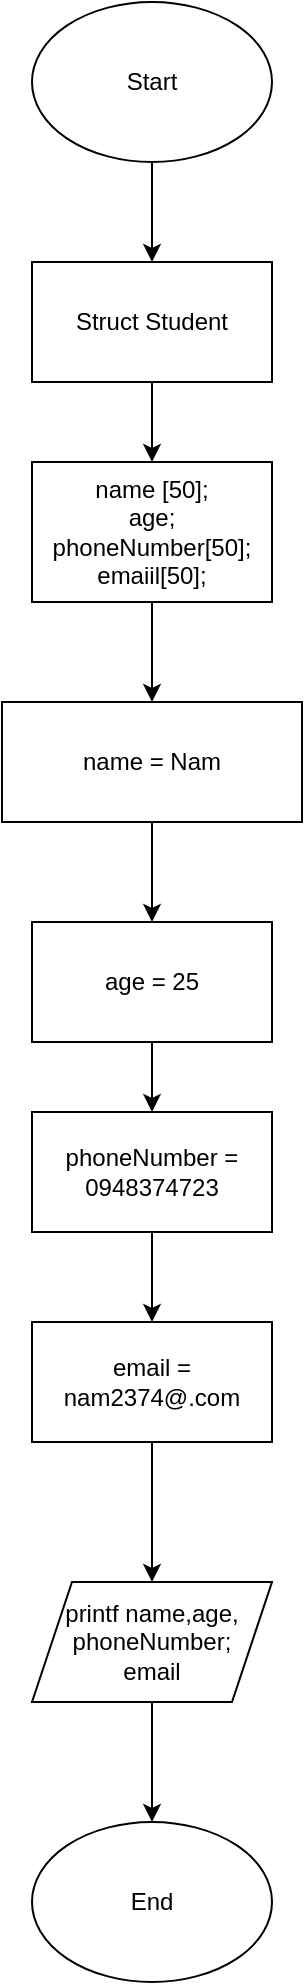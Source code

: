 <mxfile version="22.1.5" type="device">
  <diagram name="Trang-1" id="XM6l1s70aCX7veN3Cljx">
    <mxGraphModel dx="1006" dy="559" grid="1" gridSize="10" guides="1" tooltips="1" connect="1" arrows="1" fold="1" page="1" pageScale="1" pageWidth="827" pageHeight="1169" math="0" shadow="0">
      <root>
        <mxCell id="0" />
        <mxCell id="1" parent="0" />
        <mxCell id="4C2emofRbXxbaKHVTyBQ-3" value="" style="edgeStyle=orthogonalEdgeStyle;rounded=0;orthogonalLoop=1;jettySize=auto;html=1;" edge="1" parent="1" source="4C2emofRbXxbaKHVTyBQ-1" target="4C2emofRbXxbaKHVTyBQ-2">
          <mxGeometry relative="1" as="geometry" />
        </mxCell>
        <mxCell id="4C2emofRbXxbaKHVTyBQ-1" value="&lt;font style=&quot;vertical-align: inherit;&quot;&gt;&lt;font style=&quot;vertical-align: inherit;&quot;&gt;Start&lt;/font&gt;&lt;/font&gt;" style="ellipse;whiteSpace=wrap;html=1;" vertex="1" parent="1">
          <mxGeometry x="260" y="30" width="120" height="80" as="geometry" />
        </mxCell>
        <mxCell id="4C2emofRbXxbaKHVTyBQ-30" value="" style="edgeStyle=orthogonalEdgeStyle;rounded=0;orthogonalLoop=1;jettySize=auto;html=1;" edge="1" parent="1" source="4C2emofRbXxbaKHVTyBQ-2" target="4C2emofRbXxbaKHVTyBQ-29">
          <mxGeometry relative="1" as="geometry" />
        </mxCell>
        <mxCell id="4C2emofRbXxbaKHVTyBQ-2" value="&lt;font style=&quot;vertical-align: inherit;&quot;&gt;&lt;font style=&quot;vertical-align: inherit;&quot;&gt;Struct Student&lt;/font&gt;&lt;/font&gt;" style="whiteSpace=wrap;html=1;" vertex="1" parent="1">
          <mxGeometry x="260" y="160" width="120" height="60" as="geometry" />
        </mxCell>
        <mxCell id="4C2emofRbXxbaKHVTyBQ-35" value="" style="edgeStyle=orthogonalEdgeStyle;rounded=0;orthogonalLoop=1;jettySize=auto;html=1;" edge="1" parent="1" source="4C2emofRbXxbaKHVTyBQ-29" target="4C2emofRbXxbaKHVTyBQ-34">
          <mxGeometry relative="1" as="geometry" />
        </mxCell>
        <mxCell id="4C2emofRbXxbaKHVTyBQ-29" value="name [50];&lt;br&gt;age;&lt;br&gt;phoneNumber[50];&lt;br&gt;emaiil[50];&lt;br&gt;" style="whiteSpace=wrap;html=1;" vertex="1" parent="1">
          <mxGeometry x="260" y="260" width="120" height="70" as="geometry" />
        </mxCell>
        <mxCell id="4C2emofRbXxbaKHVTyBQ-37" value="" style="edgeStyle=orthogonalEdgeStyle;rounded=0;orthogonalLoop=1;jettySize=auto;html=1;" edge="1" parent="1" source="4C2emofRbXxbaKHVTyBQ-34" target="4C2emofRbXxbaKHVTyBQ-36">
          <mxGeometry relative="1" as="geometry" />
        </mxCell>
        <mxCell id="4C2emofRbXxbaKHVTyBQ-34" value="name = Nam" style="whiteSpace=wrap;html=1;" vertex="1" parent="1">
          <mxGeometry x="245" y="380" width="150" height="60" as="geometry" />
        </mxCell>
        <mxCell id="4C2emofRbXxbaKHVTyBQ-39" value="" style="edgeStyle=orthogonalEdgeStyle;rounded=0;orthogonalLoop=1;jettySize=auto;html=1;" edge="1" parent="1" source="4C2emofRbXxbaKHVTyBQ-36" target="4C2emofRbXxbaKHVTyBQ-38">
          <mxGeometry relative="1" as="geometry" />
        </mxCell>
        <mxCell id="4C2emofRbXxbaKHVTyBQ-36" value="age = 25" style="whiteSpace=wrap;html=1;" vertex="1" parent="1">
          <mxGeometry x="260" y="490" width="120" height="60" as="geometry" />
        </mxCell>
        <mxCell id="4C2emofRbXxbaKHVTyBQ-41" value="" style="edgeStyle=orthogonalEdgeStyle;rounded=0;orthogonalLoop=1;jettySize=auto;html=1;" edge="1" parent="1" source="4C2emofRbXxbaKHVTyBQ-38" target="4C2emofRbXxbaKHVTyBQ-40">
          <mxGeometry relative="1" as="geometry" />
        </mxCell>
        <mxCell id="4C2emofRbXxbaKHVTyBQ-38" value="phoneNumber = 0948374723" style="whiteSpace=wrap;html=1;" vertex="1" parent="1">
          <mxGeometry x="260" y="585" width="120" height="60" as="geometry" />
        </mxCell>
        <mxCell id="4C2emofRbXxbaKHVTyBQ-43" value="" style="edgeStyle=orthogonalEdgeStyle;rounded=0;orthogonalLoop=1;jettySize=auto;html=1;" edge="1" parent="1" source="4C2emofRbXxbaKHVTyBQ-40" target="4C2emofRbXxbaKHVTyBQ-42">
          <mxGeometry relative="1" as="geometry" />
        </mxCell>
        <mxCell id="4C2emofRbXxbaKHVTyBQ-40" value="email = nam2374@.com" style="whiteSpace=wrap;html=1;" vertex="1" parent="1">
          <mxGeometry x="260" y="690" width="120" height="60" as="geometry" />
        </mxCell>
        <mxCell id="4C2emofRbXxbaKHVTyBQ-45" value="" style="edgeStyle=orthogonalEdgeStyle;rounded=0;orthogonalLoop=1;jettySize=auto;html=1;" edge="1" parent="1" source="4C2emofRbXxbaKHVTyBQ-42" target="4C2emofRbXxbaKHVTyBQ-44">
          <mxGeometry relative="1" as="geometry" />
        </mxCell>
        <mxCell id="4C2emofRbXxbaKHVTyBQ-42" value="printf name,age,&lt;br&gt;phoneNumber;&lt;br&gt;email" style="shape=parallelogram;perimeter=parallelogramPerimeter;whiteSpace=wrap;html=1;fixedSize=1;" vertex="1" parent="1">
          <mxGeometry x="260" y="820" width="120" height="60" as="geometry" />
        </mxCell>
        <mxCell id="4C2emofRbXxbaKHVTyBQ-44" value="End" style="ellipse;whiteSpace=wrap;html=1;" vertex="1" parent="1">
          <mxGeometry x="260" y="940" width="120" height="80" as="geometry" />
        </mxCell>
      </root>
    </mxGraphModel>
  </diagram>
</mxfile>
